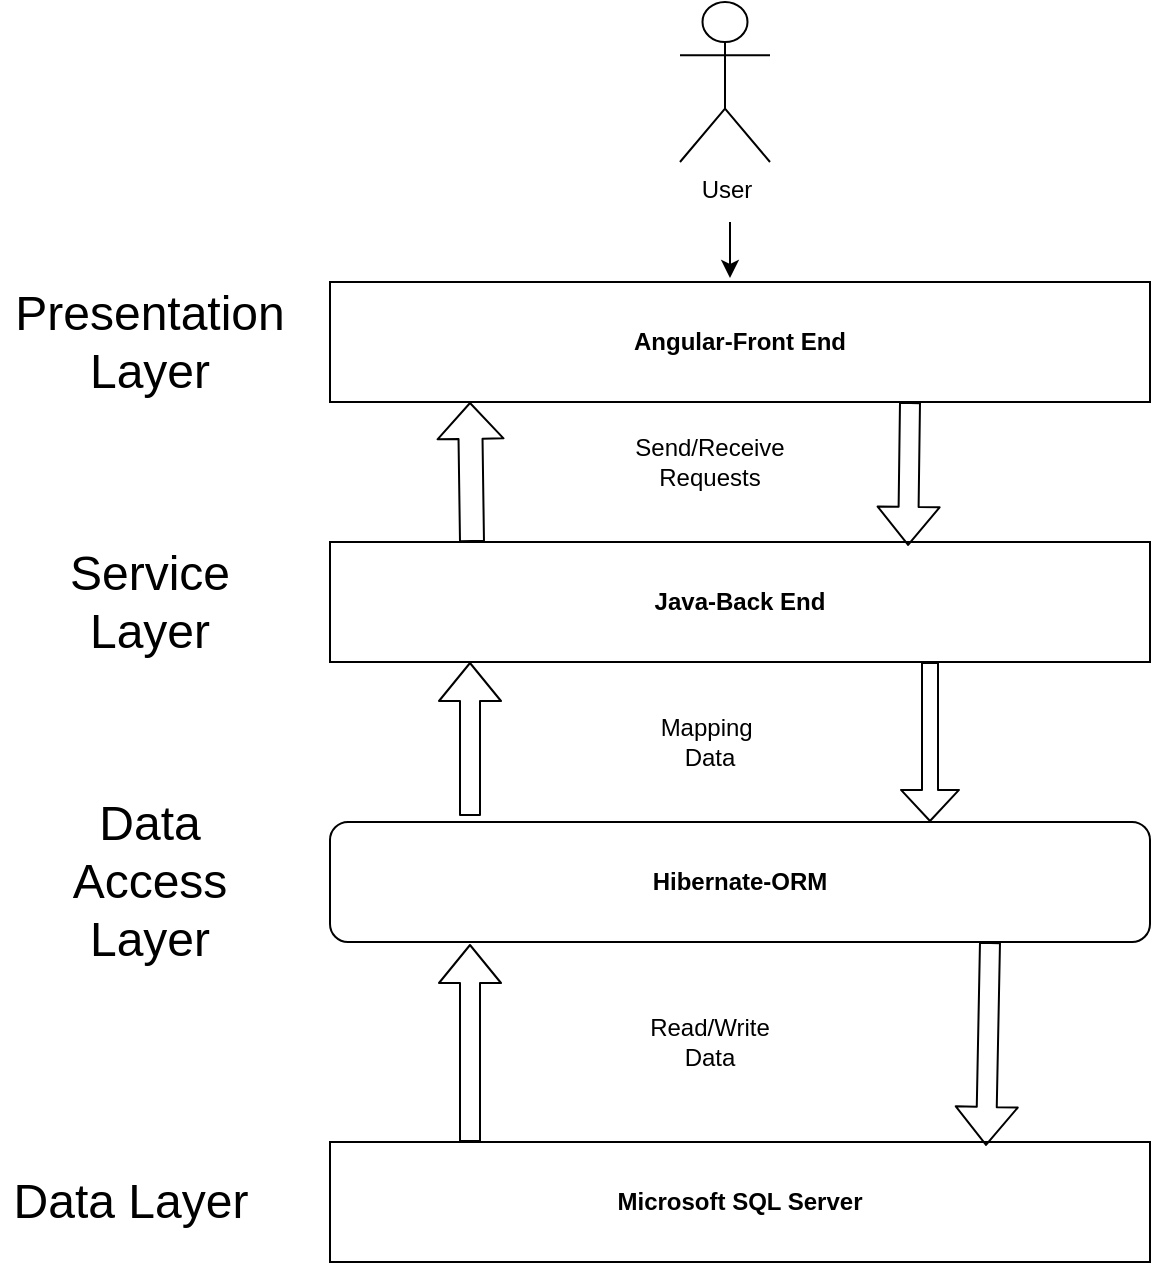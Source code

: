 <mxfile version="12.9.3" type="device"><diagram id="69Y6g7SV09Bbiz4wFXkq" name="Page-1"><mxGraphModel dx="1422" dy="822" grid="1" gridSize="10" guides="1" tooltips="1" connect="1" arrows="1" fold="1" page="1" pageScale="1" pageWidth="850" pageHeight="1100" math="0" shadow="0"><root><mxCell id="0"/><mxCell id="1" parent="0"/><mxCell id="jByL46RjNq_qK1j7Vi52-1" value="&lt;b&gt;Microsoft SQL Server&lt;/b&gt;" style="rounded=0;whiteSpace=wrap;html=1;" vertex="1" parent="1"><mxGeometry x="180" y="640" width="410" height="60" as="geometry"/></mxCell><mxCell id="jByL46RjNq_qK1j7Vi52-2" value="&lt;font style=&quot;font-size: 24px&quot;&gt;Data Layer&lt;br&gt;&lt;/font&gt;" style="text;html=1;align=center;verticalAlign=middle;resizable=0;points=[];autosize=1;" vertex="1" parent="1"><mxGeometry x="15" y="660" width="130" height="20" as="geometry"/></mxCell><mxCell id="jByL46RjNq_qK1j7Vi52-6" value="&lt;b&gt;Hibernate-ORM&lt;/b&gt;" style="rounded=1;whiteSpace=wrap;html=1;" vertex="1" parent="1"><mxGeometry x="180" y="480" width="410" height="60" as="geometry"/></mxCell><mxCell id="jByL46RjNq_qK1j7Vi52-7" value="&lt;font style=&quot;font-size: 24px&quot;&gt;Data Access Layer&lt;br&gt;&lt;/font&gt;" style="text;html=1;strokeColor=none;fillColor=none;align=center;verticalAlign=middle;whiteSpace=wrap;rounded=0;strokeWidth=1;" vertex="1" parent="1"><mxGeometry x="70" y="500" width="40" height="20" as="geometry"/></mxCell><mxCell id="jByL46RjNq_qK1j7Vi52-10" value="" style="shape=flexArrow;endArrow=classic;html=1;" edge="1" parent="1"><mxGeometry width="50" height="50" relative="1" as="geometry"><mxPoint x="250" y="640" as="sourcePoint"/><mxPoint x="250" y="541" as="targetPoint"/></mxGeometry></mxCell><mxCell id="jByL46RjNq_qK1j7Vi52-12" value="" style="shape=flexArrow;endArrow=classic;html=1;entryX=0.8;entryY=0.033;entryDx=0;entryDy=0;entryPerimeter=0;" edge="1" parent="1" target="jByL46RjNq_qK1j7Vi52-1"><mxGeometry width="50" height="50" relative="1" as="geometry"><mxPoint x="510" y="540" as="sourcePoint"/><mxPoint x="420" y="670" as="targetPoint"/></mxGeometry></mxCell><mxCell id="jByL46RjNq_qK1j7Vi52-13" value="&lt;b&gt;Java-Back End&lt;/b&gt;" style="rounded=0;whiteSpace=wrap;html=1;strokeWidth=1;" vertex="1" parent="1"><mxGeometry x="180" y="340" width="410" height="60" as="geometry"/></mxCell><mxCell id="jByL46RjNq_qK1j7Vi52-14" value="&lt;font style=&quot;font-size: 24px&quot;&gt;Service&lt;br&gt;Layer&lt;br&gt;&lt;/font&gt;" style="text;html=1;strokeColor=none;fillColor=none;align=center;verticalAlign=middle;whiteSpace=wrap;rounded=0;" vertex="1" parent="1"><mxGeometry x="70" y="360" width="40" height="20" as="geometry"/></mxCell><mxCell id="jByL46RjNq_qK1j7Vi52-16" value="&lt;b&gt;Angular-Front End&lt;/b&gt;" style="rounded=0;whiteSpace=wrap;html=1;strokeWidth=1;" vertex="1" parent="1"><mxGeometry x="180" y="210" width="410" height="60" as="geometry"/></mxCell><mxCell id="jByL46RjNq_qK1j7Vi52-18" value="&lt;font style=&quot;font-size: 24px&quot;&gt;Presentation&lt;br&gt;Layer&lt;br&gt;&lt;/font&gt;" style="text;html=1;strokeColor=none;fillColor=none;align=center;verticalAlign=middle;whiteSpace=wrap;rounded=0;" vertex="1" parent="1"><mxGeometry x="70" y="230" width="40" height="20" as="geometry"/></mxCell><mxCell id="jByL46RjNq_qK1j7Vi52-19" value="" style="shape=flexArrow;endArrow=classic;html=1;" edge="1" parent="1"><mxGeometry width="50" height="50" relative="1" as="geometry"><mxPoint x="250" y="477" as="sourcePoint"/><mxPoint x="250" y="400" as="targetPoint"/></mxGeometry></mxCell><mxCell id="jByL46RjNq_qK1j7Vi52-21" value="" style="shape=flexArrow;endArrow=classic;html=1;width=12;endSize=5.64;" edge="1" parent="1"><mxGeometry width="50" height="50" relative="1" as="geometry"><mxPoint x="251" y="340" as="sourcePoint"/><mxPoint x="250" y="270" as="targetPoint"/><Array as="points"/></mxGeometry></mxCell><mxCell id="jByL46RjNq_qK1j7Vi52-23" value="" style="shape=flexArrow;endArrow=classic;html=1;width=8;endSize=4.85;" edge="1" parent="1"><mxGeometry width="50" height="50" relative="1" as="geometry"><mxPoint x="480" y="400" as="sourcePoint"/><mxPoint x="480" y="480" as="targetPoint"/><Array as="points"><mxPoint x="480" y="480"/></Array></mxGeometry></mxCell><mxCell id="jByL46RjNq_qK1j7Vi52-25" value="" style="shape=flexArrow;endArrow=classic;html=1;entryX=0.705;entryY=0.033;entryDx=0;entryDy=0;entryPerimeter=0;" edge="1" parent="1" target="jByL46RjNq_qK1j7Vi52-13"><mxGeometry width="50" height="50" relative="1" as="geometry"><mxPoint x="470" y="270" as="sourcePoint"/><mxPoint x="520" y="220" as="targetPoint"/></mxGeometry></mxCell><mxCell id="jByL46RjNq_qK1j7Vi52-26" value="Read/Write Data" style="text;html=1;strokeColor=none;fillColor=none;align=center;verticalAlign=middle;whiteSpace=wrap;rounded=0;" vertex="1" parent="1"><mxGeometry x="350" y="580" width="40" height="20" as="geometry"/></mxCell><mxCell id="jByL46RjNq_qK1j7Vi52-28" value="Mapping&amp;nbsp;&lt;br&gt;Data" style="text;html=1;strokeColor=none;fillColor=none;align=center;verticalAlign=middle;whiteSpace=wrap;rounded=0;" vertex="1" parent="1"><mxGeometry x="350" y="430" width="40" height="20" as="geometry"/></mxCell><mxCell id="jByL46RjNq_qK1j7Vi52-29" value="Send/Receive&lt;br&gt;Requests" style="text;html=1;strokeColor=none;fillColor=none;align=center;verticalAlign=middle;whiteSpace=wrap;rounded=0;" vertex="1" parent="1"><mxGeometry x="350" y="290" width="40" height="20" as="geometry"/></mxCell><mxCell id="jByL46RjNq_qK1j7Vi52-30" value="User" style="shape=umlActor;verticalLabelPosition=bottom;labelBackgroundColor=#ffffff;verticalAlign=top;html=1;outlineConnect=0;strokeWidth=1;" vertex="1" parent="1"><mxGeometry x="355" y="70" width="45" height="80" as="geometry"/></mxCell><mxCell id="jByL46RjNq_qK1j7Vi52-32" value="" style="endArrow=classic;html=1;" edge="1" parent="1"><mxGeometry width="50" height="50" relative="1" as="geometry"><mxPoint x="380" y="180" as="sourcePoint"/><mxPoint x="380" y="208" as="targetPoint"/></mxGeometry></mxCell></root></mxGraphModel></diagram></mxfile>